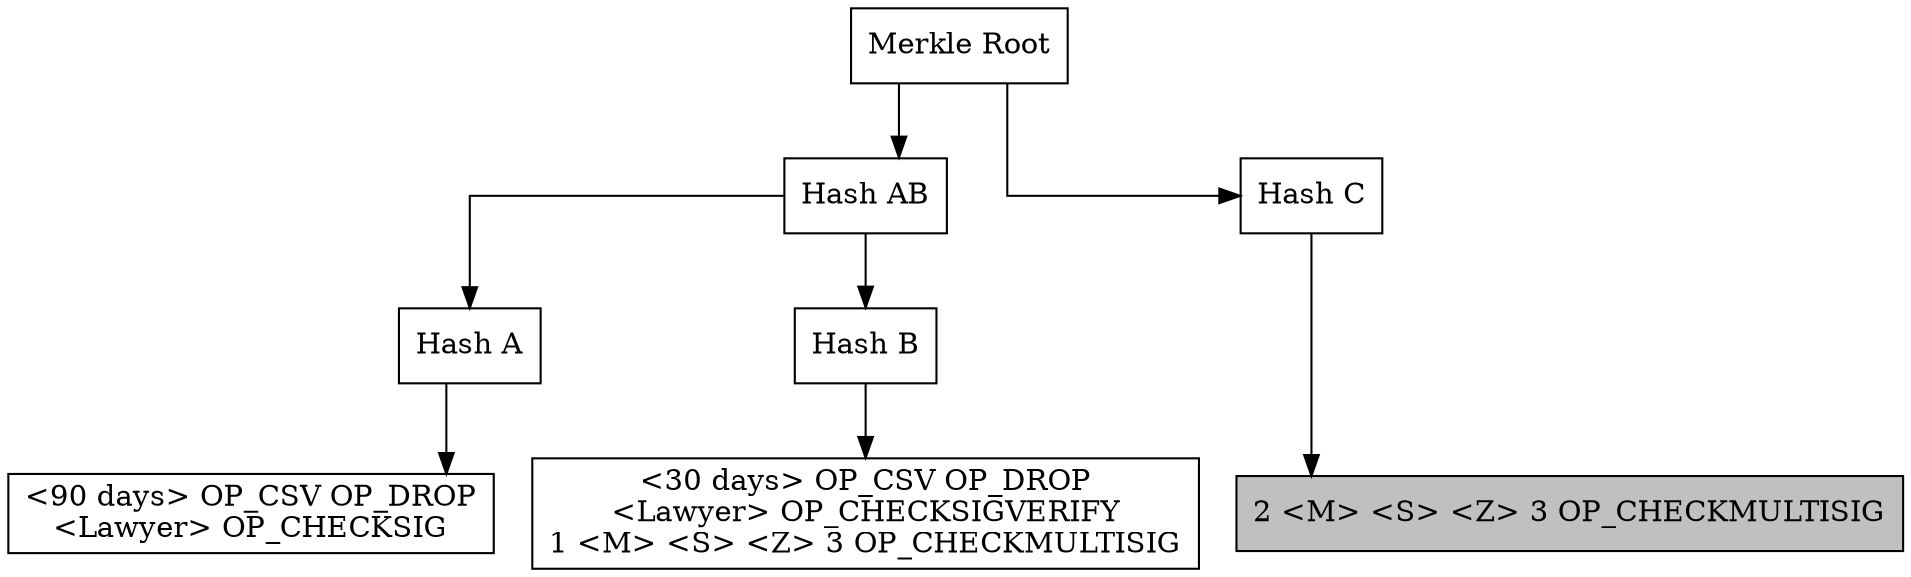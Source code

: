 digraph merkle_tree {
    splines=ortho;
    node [shape=box, style="filled", color="black", fontcolor="black", fillcolor="white"];

    "Merkle Root" -> "Hash AB";
    "Merkle Root" -> "Hash C";
    "Hash AB" -> "Hash A";
    "Hash AB" -> "Hash B";
    "Hash A" -> "A";
    "Hash B" -> "B";
    "Hash C" -> "C" [minlen = 2];

    "Merkle Root" [label="Merkle Root"];
    "Hash AB" [label="Hash AB"];
    "Hash A" [label="Hash A"];
    "Hash B" [label="Hash B"];
    "Hash C" [label="Hash C"];
    "C" [label="2 <M> <S> <Z> 3 OP_CHECKMULTISIG", style="filled", fillcolor="silver"];
    "B" [label="<30 days> OP_CSV OP_DROP\n<Lawyer> OP_CHECKSIGVERIFY\n1 <M> <S> <Z> 3 OP_CHECKMULTISIG"];
    "A" [label="<90 days> OP_CSV OP_DROP\n<Lawyer> OP_CHECKSIG"];
}
